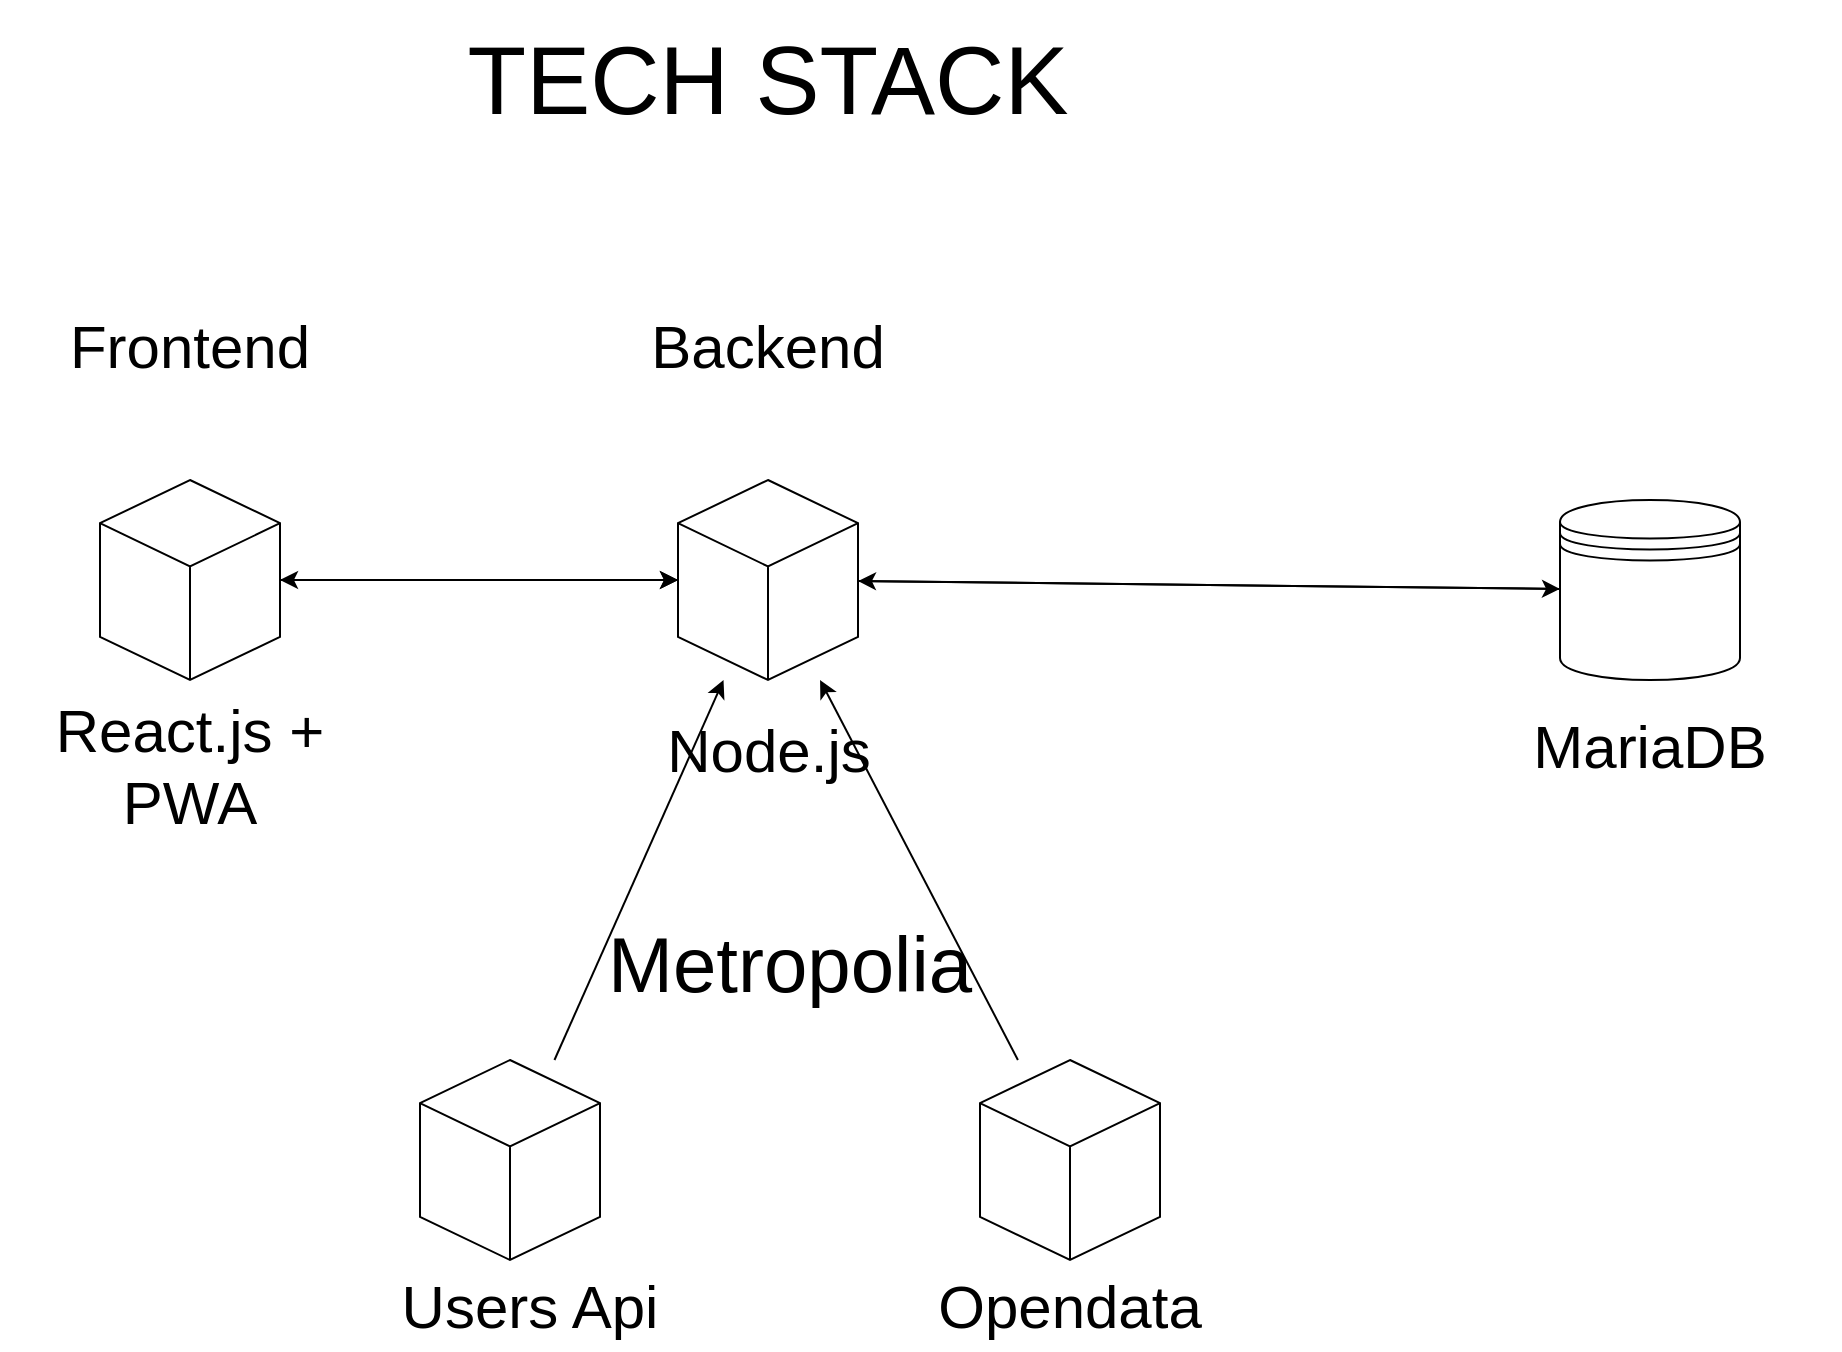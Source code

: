 <mxfile>
    <diagram id="xv5KAmLRm99NZ9zYhM0I" name="Page-1">
        <mxGraphModel dx="2256" dy="914" grid="1" gridSize="10" guides="1" tooltips="1" connect="1" arrows="1" fold="1" page="1" pageScale="1" pageWidth="827" pageHeight="1169" math="0" shadow="0">
            <root>
                <mxCell id="0"/>
                <mxCell id="1" parent="0"/>
                <mxCell id="14" style="edgeStyle=none;html=1;fontSize=30;" edge="1" parent="1" source="2" target="9">
                    <mxGeometry relative="1" as="geometry"/>
                </mxCell>
                <mxCell id="2" value="" style="shape=datastore;whiteSpace=wrap;html=1;" vertex="1" parent="1">
                    <mxGeometry x="690" y="430" width="90" height="90" as="geometry"/>
                </mxCell>
                <mxCell id="3" value="TECH STACK" style="text;html=1;strokeColor=none;fillColor=none;align=center;verticalAlign=middle;whiteSpace=wrap;rounded=0;fontSize=48;" vertex="1" parent="1">
                    <mxGeometry x="79" y="180" width="430" height="80" as="geometry"/>
                </mxCell>
                <mxCell id="4" value="MariaDB" style="text;html=1;strokeColor=none;fillColor=none;align=center;verticalAlign=middle;whiteSpace=wrap;rounded=0;fontSize=30;" vertex="1" parent="1">
                    <mxGeometry x="640" y="530" width="190" height="45" as="geometry"/>
                </mxCell>
                <mxCell id="12" style="edgeStyle=none;html=1;fontSize=30;" edge="1" parent="1" source="5" target="9">
                    <mxGeometry relative="1" as="geometry"/>
                </mxCell>
                <mxCell id="15" style="edgeStyle=none;html=1;fontSize=30;" edge="1" parent="1" source="5" target="9">
                    <mxGeometry relative="1" as="geometry"/>
                </mxCell>
                <mxCell id="5" value="" style="html=1;whiteSpace=wrap;shape=isoCube2;backgroundOutline=1;isoAngle=15;fontSize=30;" vertex="1" parent="1">
                    <mxGeometry x="-40" y="420" width="90" height="100" as="geometry"/>
                </mxCell>
                <mxCell id="6" value="React.js + PWA" style="text;html=1;strokeColor=none;fillColor=none;align=center;verticalAlign=middle;whiteSpace=wrap;rounded=0;fontSize=30;" vertex="1" parent="1">
                    <mxGeometry x="-90" y="540" width="190" height="45" as="geometry"/>
                </mxCell>
                <mxCell id="7" value="Frontend" style="text;html=1;strokeColor=none;fillColor=none;align=center;verticalAlign=middle;whiteSpace=wrap;rounded=0;fontSize=30;" vertex="1" parent="1">
                    <mxGeometry x="-90" y="330" width="190" height="45" as="geometry"/>
                </mxCell>
                <mxCell id="8" value="Backend" style="text;html=1;strokeColor=none;fillColor=none;align=center;verticalAlign=middle;whiteSpace=wrap;rounded=0;fontSize=30;" vertex="1" parent="1">
                    <mxGeometry x="199" y="330" width="190" height="45" as="geometry"/>
                </mxCell>
                <mxCell id="13" style="edgeStyle=none;html=1;fontSize=30;" edge="1" parent="1" source="9" target="2">
                    <mxGeometry relative="1" as="geometry"/>
                </mxCell>
                <mxCell id="16" style="edgeStyle=none;html=1;fontSize=30;" edge="1" parent="1" source="9" target="5">
                    <mxGeometry relative="1" as="geometry"/>
                </mxCell>
                <mxCell id="9" value="" style="html=1;whiteSpace=wrap;shape=isoCube2;backgroundOutline=1;isoAngle=15;fontSize=30;" vertex="1" parent="1">
                    <mxGeometry x="249" y="420" width="90" height="100" as="geometry"/>
                </mxCell>
                <mxCell id="10" value="Node.js" style="text;html=1;strokeColor=none;fillColor=none;align=center;verticalAlign=middle;whiteSpace=wrap;rounded=0;fontSize=30;" vertex="1" parent="1">
                    <mxGeometry x="238.5" y="530" width="111" height="50" as="geometry"/>
                </mxCell>
                <mxCell id="27" style="edgeStyle=none;html=1;fontSize=39;" edge="1" parent="1" source="17" target="9">
                    <mxGeometry relative="1" as="geometry"/>
                </mxCell>
                <mxCell id="17" value="" style="html=1;whiteSpace=wrap;shape=isoCube2;backgroundOutline=1;isoAngle=15;fontSize=30;" vertex="1" parent="1">
                    <mxGeometry x="400" y="710" width="90" height="100" as="geometry"/>
                </mxCell>
                <mxCell id="18" value="Opendata" style="text;html=1;strokeColor=none;fillColor=none;align=center;verticalAlign=middle;whiteSpace=wrap;rounded=0;fontSize=30;" vertex="1" parent="1">
                    <mxGeometry x="350" y="810" width="190" height="45" as="geometry"/>
                </mxCell>
                <mxCell id="32" style="edgeStyle=none;html=1;fontSize=39;" edge="1" parent="1" source="21" target="9">
                    <mxGeometry relative="1" as="geometry"/>
                </mxCell>
                <mxCell id="21" value="" style="html=1;whiteSpace=wrap;shape=isoCube2;backgroundOutline=1;isoAngle=15;fontSize=30;" vertex="1" parent="1">
                    <mxGeometry x="120" y="710" width="90" height="100" as="geometry"/>
                </mxCell>
                <mxCell id="22" value="Users Api" style="text;html=1;strokeColor=none;fillColor=none;align=center;verticalAlign=middle;whiteSpace=wrap;rounded=0;fontSize=30;" vertex="1" parent="1">
                    <mxGeometry x="80" y="810" width="190" height="45" as="geometry"/>
                </mxCell>
                <mxCell id="26" value="&lt;font style=&quot;font-size: 39px;&quot;&gt;Metropolia&lt;/font&gt;" style="text;html=1;strokeColor=none;fillColor=none;align=center;verticalAlign=middle;whiteSpace=wrap;rounded=0;fontSize=30;" vertex="1" parent="1">
                    <mxGeometry x="210" y="640" width="190" height="45" as="geometry"/>
                </mxCell>
            </root>
        </mxGraphModel>
    </diagram>
</mxfile>